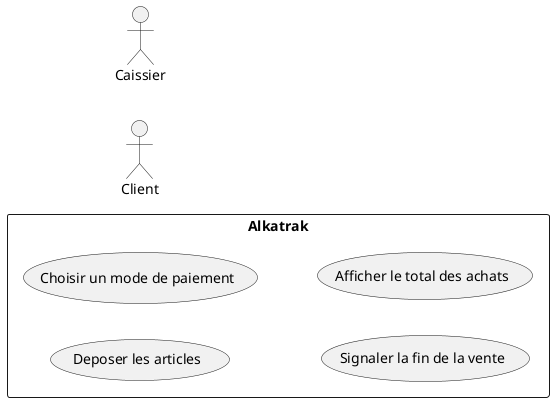@startuml
left to right direction

actor Client
actor Caissier

rectangle "Alkatrak" {
    usecase "Deposer les articles" as UC1
    usecase "Scanner les articles" as UC1_2
    usecase "Signaler la fin de la vente" as UC2
    usecase "Choisir un mode de paiement" as UC1_2

    usecase "Signaler la fin de la vente" as UC2
    usecase "Afficher le total des achats" as UC3
    usecase "Choisir un mode de paiement" as UC1_2 
}




@enduml

